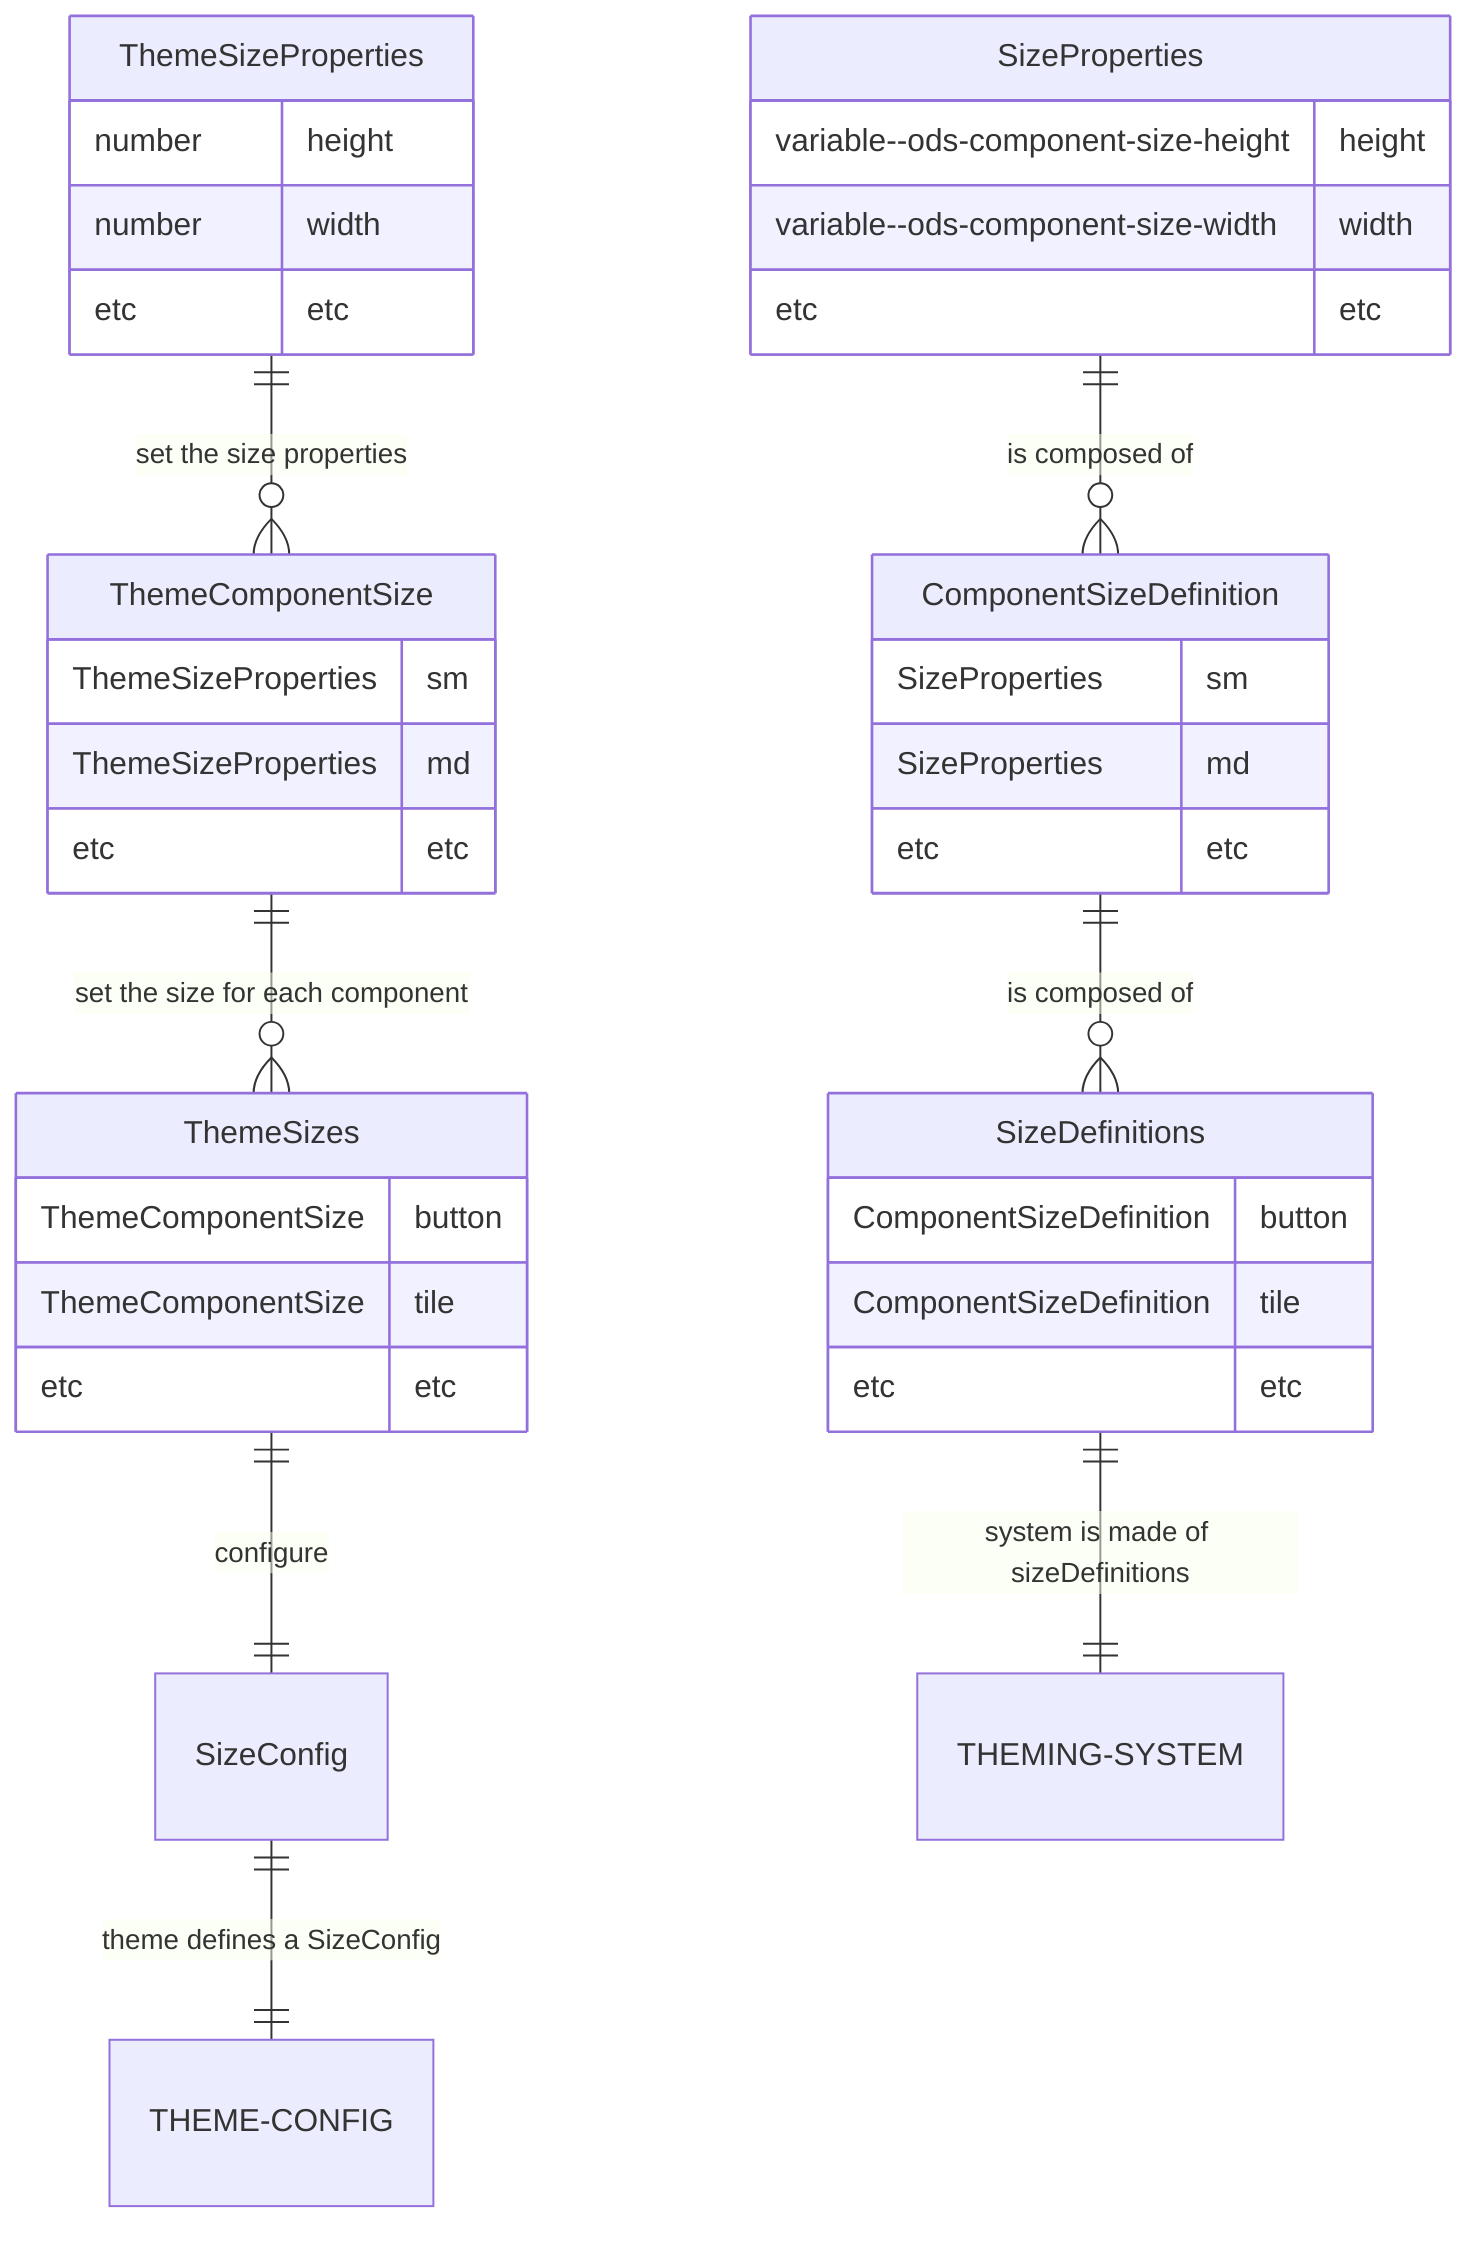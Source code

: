 erDiagram
    ThemeSizeProperties ||--o{ ThemeComponentSize : "set the size properties"
    ThemeSizeProperties {
        number height
        number width
        etc etc
    }

    ThemeComponentSize ||--o{ ThemeSizes : "set the size for each component"
    ThemeComponentSize {
        ThemeSizeProperties sm
        ThemeSizeProperties md
        etc etc
    }
    ThemeSizes ||--|| SizeConfig : "configure"
    ThemeSizes {
        ThemeComponentSize button
        ThemeComponentSize tile
        etc etc
    }
    SizeConfig ||--|| THEME-CONFIG : "theme defines a SizeConfig"


    SizeProperties ||--o{ ComponentSizeDefinition : "is composed of"
    SizeProperties {
        variable--ods-component-size-height height
        variable--ods-component-size-width width
        etc etc
    }
    ComponentSizeDefinition ||--o{ SizeDefinitions : "is composed of"
    ComponentSizeDefinition {
        SizeProperties sm
        SizeProperties md
        etc etc
    }
    SizeDefinitions ||--|| THEMING-SYSTEM : "system is made of sizeDefinitions"
    SizeDefinitions {
        ComponentSizeDefinition button
        ComponentSizeDefinition tile
        etc etc
    }